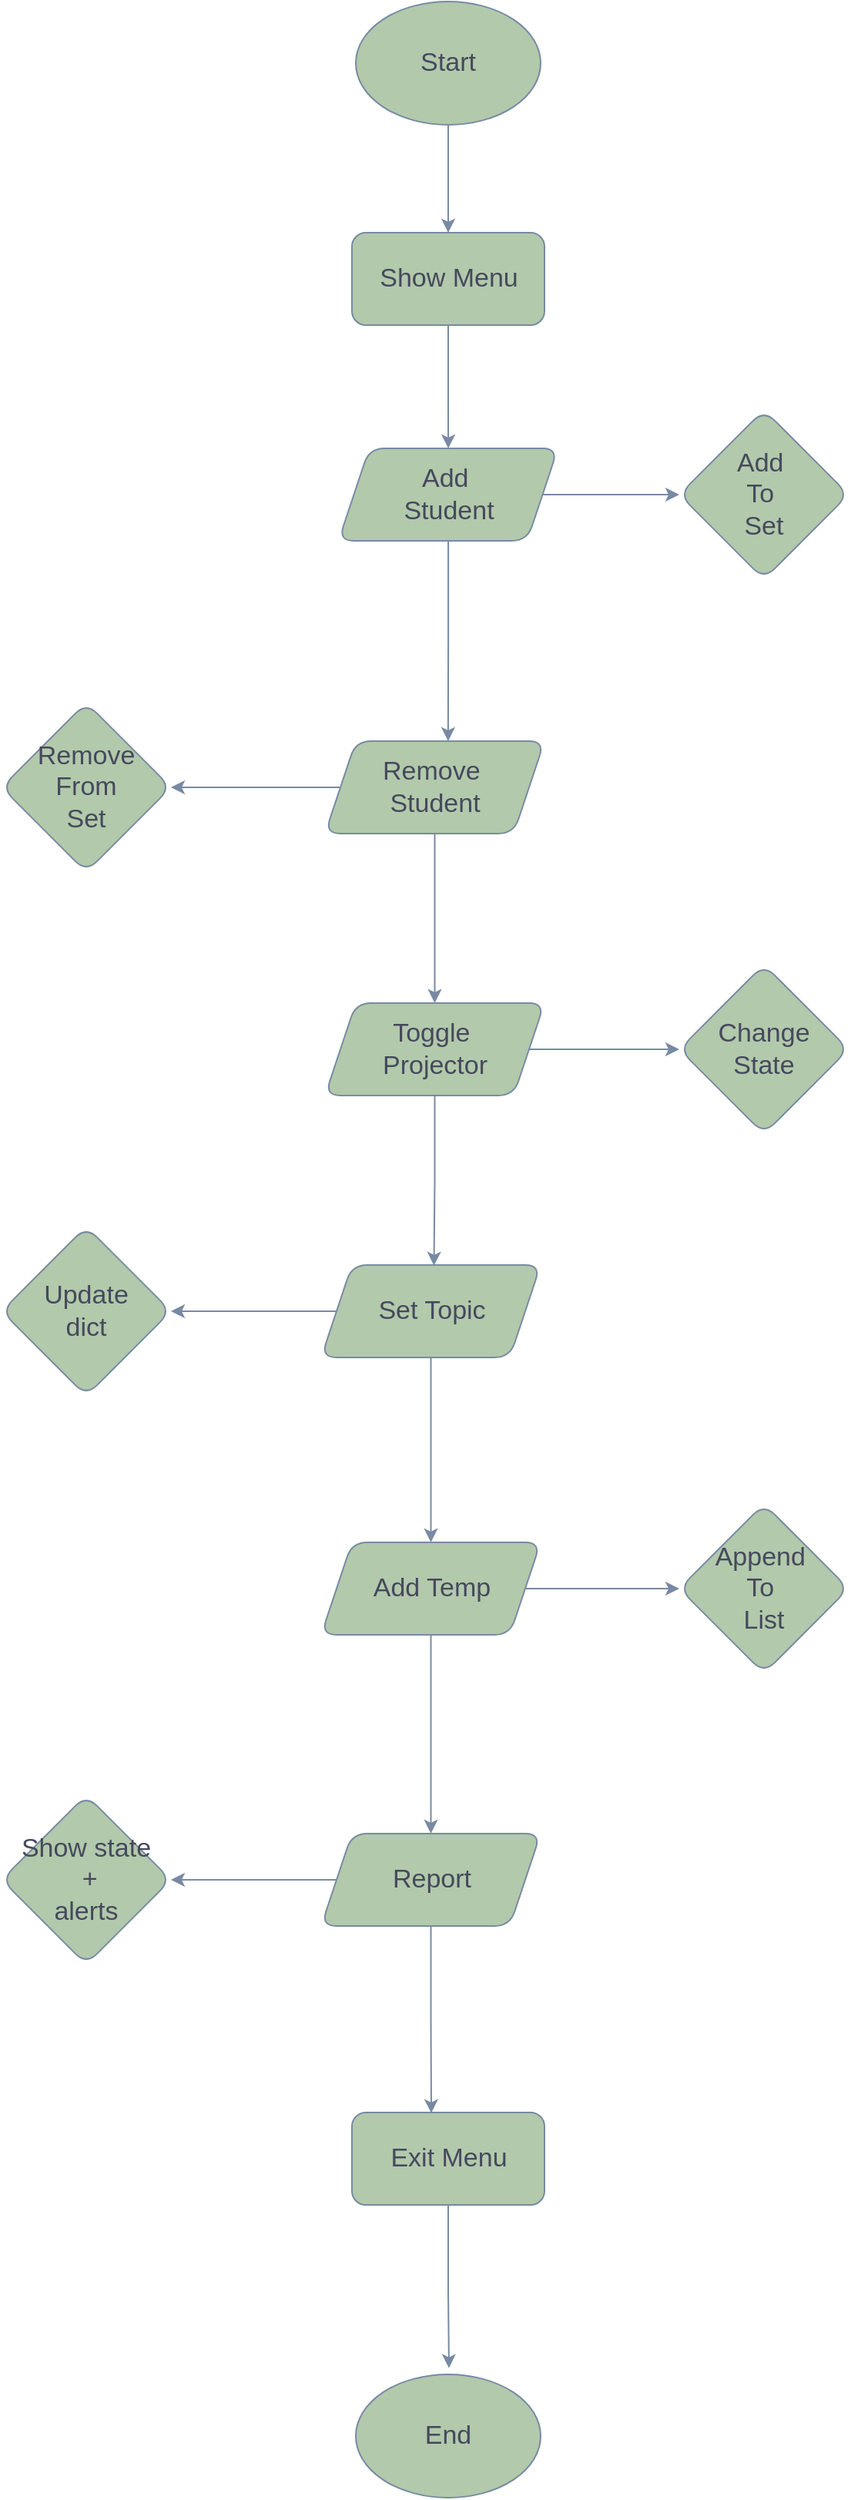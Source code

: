 <mxfile version="28.2.1">
  <diagram name="Page-1" id="NBl3DW-tStlRGd-z1Xpp">
    <mxGraphModel dx="2169" dy="2489" grid="1" gridSize="10" guides="1" tooltips="1" connect="1" arrows="1" fold="1" page="1" pageScale="1" pageWidth="827" pageHeight="1169" math="0" shadow="0">
      <root>
        <mxCell id="0" />
        <mxCell id="1" parent="0" />
        <mxCell id="XOH5qWPJD92o-700pRAV-13" value="" style="edgeStyle=orthogonalEdgeStyle;rounded=0;orthogonalLoop=1;jettySize=auto;html=1;fontSize=17;labelBackgroundColor=none;strokeColor=#788AA3;fontColor=default;" edge="1" parent="1" source="XOH5qWPJD92o-700pRAV-1" target="XOH5qWPJD92o-700pRAV-3">
          <mxGeometry relative="1" as="geometry" />
        </mxCell>
        <mxCell id="XOH5qWPJD92o-700pRAV-1" value="Start" style="ellipse;whiteSpace=wrap;html=1;fontSize=17;labelBackgroundColor=none;fillColor=#B2C9AB;strokeColor=#788AA3;fontColor=#46495D;" vertex="1" parent="1">
          <mxGeometry x="410" y="-20" width="120" height="80" as="geometry" />
        </mxCell>
        <mxCell id="XOH5qWPJD92o-700pRAV-2" value="End" style="ellipse;whiteSpace=wrap;html=1;fontSize=17;labelBackgroundColor=none;fillColor=#B2C9AB;strokeColor=#788AA3;fontColor=#46495D;" vertex="1" parent="1">
          <mxGeometry x="410" y="1520" width="120" height="80" as="geometry" />
        </mxCell>
        <mxCell id="XOH5qWPJD92o-700pRAV-14" value="" style="edgeStyle=orthogonalEdgeStyle;rounded=0;orthogonalLoop=1;jettySize=auto;html=1;fontSize=17;labelBackgroundColor=none;strokeColor=#788AA3;fontColor=default;" edge="1" parent="1" source="XOH5qWPJD92o-700pRAV-3" target="XOH5qWPJD92o-700pRAV-4">
          <mxGeometry relative="1" as="geometry" />
        </mxCell>
        <mxCell id="XOH5qWPJD92o-700pRAV-3" value="Show Menu" style="rounded=1;whiteSpace=wrap;html=1;fontSize=17;labelBackgroundColor=none;fillColor=#B2C9AB;strokeColor=#788AA3;fontColor=#46495D;" vertex="1" parent="1">
          <mxGeometry x="407.5" y="130" width="125" height="60" as="geometry" />
        </mxCell>
        <mxCell id="XOH5qWPJD92o-700pRAV-23" value="" style="edgeStyle=orthogonalEdgeStyle;rounded=0;orthogonalLoop=1;jettySize=auto;html=1;fontSize=17;labelBackgroundColor=none;strokeColor=#788AA3;fontColor=default;" edge="1" parent="1" source="XOH5qWPJD92o-700pRAV-4" target="XOH5qWPJD92o-700pRAV-6">
          <mxGeometry relative="1" as="geometry" />
        </mxCell>
        <mxCell id="XOH5qWPJD92o-700pRAV-4" value="Add&amp;nbsp;&lt;div&gt;Student&lt;/div&gt;" style="shape=parallelogram;perimeter=parallelogramPerimeter;whiteSpace=wrap;html=1;fixedSize=1;rounded=1;fontSize=17;labelBackgroundColor=none;fillColor=#B2C9AB;strokeColor=#788AA3;fontColor=#46495D;" vertex="1" parent="1">
          <mxGeometry x="398.75" y="270" width="142.5" height="60" as="geometry" />
        </mxCell>
        <mxCell id="XOH5qWPJD92o-700pRAV-6" value="Add&amp;nbsp;&lt;div&gt;To&amp;nbsp;&lt;div&gt;Set&lt;/div&gt;&lt;/div&gt;" style="rhombus;whiteSpace=wrap;html=1;rounded=1;fontSize=17;labelBackgroundColor=none;fillColor=#B2C9AB;strokeColor=#788AA3;fontColor=#46495D;" vertex="1" parent="1">
          <mxGeometry x="620" y="245" width="110" height="110" as="geometry" />
        </mxCell>
        <mxCell id="XOH5qWPJD92o-700pRAV-16" value="" style="edgeStyle=orthogonalEdgeStyle;rounded=0;orthogonalLoop=1;jettySize=auto;html=1;fontSize=17;labelBackgroundColor=none;strokeColor=#788AA3;fontColor=default;" edge="1" parent="1" source="XOH5qWPJD92o-700pRAV-7" target="XOH5qWPJD92o-700pRAV-11">
          <mxGeometry relative="1" as="geometry" />
        </mxCell>
        <mxCell id="XOH5qWPJD92o-700pRAV-30" value="" style="edgeStyle=orthogonalEdgeStyle;rounded=0;orthogonalLoop=1;jettySize=auto;html=1;fontSize=17;labelBackgroundColor=none;strokeColor=#788AA3;fontColor=default;" edge="1" parent="1" source="XOH5qWPJD92o-700pRAV-7" target="XOH5qWPJD92o-700pRAV-8">
          <mxGeometry relative="1" as="geometry" />
        </mxCell>
        <mxCell id="XOH5qWPJD92o-700pRAV-7" value="Remove&amp;nbsp;&lt;div&gt;Student&lt;/div&gt;" style="shape=parallelogram;perimeter=parallelogramPerimeter;whiteSpace=wrap;html=1;fixedSize=1;rounded=1;fontSize=17;labelBackgroundColor=none;fillColor=#B2C9AB;strokeColor=#788AA3;fontColor=#46495D;" vertex="1" parent="1">
          <mxGeometry x="390" y="460" width="142.5" height="60" as="geometry" />
        </mxCell>
        <mxCell id="XOH5qWPJD92o-700pRAV-8" value="Remove&lt;div&gt;From&lt;/div&gt;&lt;div&gt;Set&lt;/div&gt;" style="rhombus;whiteSpace=wrap;html=1;rounded=1;fontSize=17;labelBackgroundColor=none;fillColor=#B2C9AB;strokeColor=#788AA3;fontColor=#46495D;" vertex="1" parent="1">
          <mxGeometry x="180" y="435" width="110" height="110" as="geometry" />
        </mxCell>
        <mxCell id="XOH5qWPJD92o-700pRAV-31" value="" style="edgeStyle=orthogonalEdgeStyle;rounded=0;orthogonalLoop=1;jettySize=auto;html=1;fontSize=17;labelBackgroundColor=none;strokeColor=#788AA3;fontColor=default;" edge="1" parent="1" source="XOH5qWPJD92o-700pRAV-9" target="XOH5qWPJD92o-700pRAV-26">
          <mxGeometry relative="1" as="geometry" />
        </mxCell>
        <mxCell id="XOH5qWPJD92o-700pRAV-33" style="edgeStyle=orthogonalEdgeStyle;rounded=0;orthogonalLoop=1;jettySize=auto;html=1;entryX=0.5;entryY=0;entryDx=0;entryDy=0;fontSize=17;labelBackgroundColor=none;strokeColor=#788AA3;fontColor=default;" edge="1" parent="1" source="XOH5qWPJD92o-700pRAV-9" target="XOH5qWPJD92o-700pRAV-28">
          <mxGeometry relative="1" as="geometry" />
        </mxCell>
        <mxCell id="XOH5qWPJD92o-700pRAV-9" value="Set Topic" style="shape=parallelogram;perimeter=parallelogramPerimeter;whiteSpace=wrap;html=1;fixedSize=1;rounded=1;fontSize=17;labelBackgroundColor=none;fillColor=#B2C9AB;strokeColor=#788AA3;fontColor=#46495D;" vertex="1" parent="1">
          <mxGeometry x="387.5" y="800" width="142.5" height="60" as="geometry" />
        </mxCell>
        <mxCell id="XOH5qWPJD92o-700pRAV-10" value="Change&lt;div&gt;State&lt;/div&gt;" style="rhombus;whiteSpace=wrap;html=1;rounded=1;fontSize=17;labelBackgroundColor=none;fillColor=#B2C9AB;strokeColor=#788AA3;fontColor=#46495D;" vertex="1" parent="1">
          <mxGeometry x="620" y="605" width="110" height="110" as="geometry" />
        </mxCell>
        <mxCell id="XOH5qWPJD92o-700pRAV-25" value="" style="edgeStyle=orthogonalEdgeStyle;rounded=0;orthogonalLoop=1;jettySize=auto;html=1;fontSize=17;labelBackgroundColor=none;strokeColor=#788AA3;fontColor=default;" edge="1" parent="1" source="XOH5qWPJD92o-700pRAV-11" target="XOH5qWPJD92o-700pRAV-10">
          <mxGeometry relative="1" as="geometry" />
        </mxCell>
        <mxCell id="XOH5qWPJD92o-700pRAV-11" value="Toggle&amp;nbsp;&lt;div&gt;Projector&lt;/div&gt;" style="shape=parallelogram;perimeter=parallelogramPerimeter;whiteSpace=wrap;html=1;fixedSize=1;rounded=1;fontSize=17;labelBackgroundColor=none;fillColor=#B2C9AB;strokeColor=#788AA3;fontColor=#46495D;" vertex="1" parent="1">
          <mxGeometry x="390" y="630" width="142.5" height="60" as="geometry" />
        </mxCell>
        <mxCell id="XOH5qWPJD92o-700pRAV-15" style="edgeStyle=orthogonalEdgeStyle;rounded=0;orthogonalLoop=1;jettySize=auto;html=1;entryX=0.561;entryY=0;entryDx=0;entryDy=0;entryPerimeter=0;fontSize=17;labelBackgroundColor=none;strokeColor=#788AA3;fontColor=default;" edge="1" parent="1" source="XOH5qWPJD92o-700pRAV-4" target="XOH5qWPJD92o-700pRAV-7">
          <mxGeometry relative="1" as="geometry" />
        </mxCell>
        <mxCell id="XOH5qWPJD92o-700pRAV-22" style="edgeStyle=orthogonalEdgeStyle;rounded=0;orthogonalLoop=1;jettySize=auto;html=1;entryX=0.514;entryY=0.007;entryDx=0;entryDy=0;entryPerimeter=0;fontSize=17;labelBackgroundColor=none;strokeColor=#788AA3;fontColor=default;" edge="1" parent="1" source="XOH5qWPJD92o-700pRAV-11" target="XOH5qWPJD92o-700pRAV-9">
          <mxGeometry relative="1" as="geometry" />
        </mxCell>
        <mxCell id="XOH5qWPJD92o-700pRAV-26" value="Update&lt;div&gt;dict&lt;/div&gt;" style="rhombus;whiteSpace=wrap;html=1;rounded=1;fontSize=17;labelBackgroundColor=none;fillColor=#B2C9AB;strokeColor=#788AA3;fontColor=#46495D;" vertex="1" parent="1">
          <mxGeometry x="180" y="775" width="110" height="110" as="geometry" />
        </mxCell>
        <mxCell id="XOH5qWPJD92o-700pRAV-34" value="" style="edgeStyle=orthogonalEdgeStyle;rounded=0;orthogonalLoop=1;jettySize=auto;html=1;fontSize=17;labelBackgroundColor=none;strokeColor=#788AA3;fontColor=default;" edge="1" parent="1" source="XOH5qWPJD92o-700pRAV-28" target="XOH5qWPJD92o-700pRAV-29">
          <mxGeometry relative="1" as="geometry" />
        </mxCell>
        <mxCell id="XOH5qWPJD92o-700pRAV-41" style="edgeStyle=orthogonalEdgeStyle;rounded=0;orthogonalLoop=1;jettySize=auto;html=1;entryX=0.5;entryY=0;entryDx=0;entryDy=0;fontSize=17;labelBackgroundColor=none;strokeColor=#788AA3;fontColor=default;" edge="1" parent="1" source="XOH5qWPJD92o-700pRAV-28" target="XOH5qWPJD92o-700pRAV-35">
          <mxGeometry relative="1" as="geometry" />
        </mxCell>
        <mxCell id="XOH5qWPJD92o-700pRAV-28" value="Add Temp" style="shape=parallelogram;perimeter=parallelogramPerimeter;whiteSpace=wrap;html=1;fixedSize=1;rounded=1;fontSize=17;labelBackgroundColor=none;fillColor=#B2C9AB;strokeColor=#788AA3;fontColor=#46495D;" vertex="1" parent="1">
          <mxGeometry x="387.5" y="980" width="142.5" height="60" as="geometry" />
        </mxCell>
        <mxCell id="XOH5qWPJD92o-700pRAV-29" value="Append&amp;nbsp;&lt;div&gt;To&amp;nbsp;&lt;/div&gt;&lt;div&gt;List&lt;/div&gt;" style="rhombus;whiteSpace=wrap;html=1;rounded=1;fontSize=17;labelBackgroundColor=none;fillColor=#B2C9AB;strokeColor=#788AA3;fontColor=#46495D;" vertex="1" parent="1">
          <mxGeometry x="620" y="955" width="110" height="110" as="geometry" />
        </mxCell>
        <mxCell id="XOH5qWPJD92o-700pRAV-37" value="" style="edgeStyle=orthogonalEdgeStyle;rounded=0;orthogonalLoop=1;jettySize=auto;html=1;fontSize=17;labelBackgroundColor=none;strokeColor=#788AA3;fontColor=default;" edge="1" parent="1" source="XOH5qWPJD92o-700pRAV-35" target="XOH5qWPJD92o-700pRAV-36">
          <mxGeometry relative="1" as="geometry" />
        </mxCell>
        <mxCell id="XOH5qWPJD92o-700pRAV-35" value="Report" style="shape=parallelogram;perimeter=parallelogramPerimeter;whiteSpace=wrap;html=1;fixedSize=1;rounded=1;fontSize=17;labelBackgroundColor=none;fillColor=#B2C9AB;strokeColor=#788AA3;fontColor=#46495D;" vertex="1" parent="1">
          <mxGeometry x="387.5" y="1169" width="142.5" height="60" as="geometry" />
        </mxCell>
        <mxCell id="XOH5qWPJD92o-700pRAV-36" value="Show state&lt;div&gt;&amp;nbsp;+&lt;/div&gt;&lt;div&gt;alerts&lt;/div&gt;" style="rhombus;whiteSpace=wrap;html=1;rounded=1;fontSize=17;labelBackgroundColor=none;fillColor=#B2C9AB;strokeColor=#788AA3;fontColor=#46495D;" vertex="1" parent="1">
          <mxGeometry x="180" y="1144" width="110" height="110" as="geometry" />
        </mxCell>
        <mxCell id="XOH5qWPJD92o-700pRAV-38" value="Exit Menu" style="rounded=1;whiteSpace=wrap;html=1;fontSize=17;labelBackgroundColor=none;fillColor=#B2C9AB;strokeColor=#788AA3;fontColor=#46495D;" vertex="1" parent="1">
          <mxGeometry x="407.5" y="1350" width="125" height="60" as="geometry" />
        </mxCell>
        <mxCell id="XOH5qWPJD92o-700pRAV-42" style="edgeStyle=orthogonalEdgeStyle;rounded=0;orthogonalLoop=1;jettySize=auto;html=1;entryX=0.412;entryY=0.007;entryDx=0;entryDy=0;entryPerimeter=0;fontSize=17;labelBackgroundColor=none;strokeColor=#788AA3;fontColor=default;" edge="1" parent="1" source="XOH5qWPJD92o-700pRAV-35" target="XOH5qWPJD92o-700pRAV-38">
          <mxGeometry relative="1" as="geometry" />
        </mxCell>
        <mxCell id="XOH5qWPJD92o-700pRAV-44" style="edgeStyle=orthogonalEdgeStyle;rounded=0;orthogonalLoop=1;jettySize=auto;html=1;entryX=0.504;entryY=-0.052;entryDx=0;entryDy=0;entryPerimeter=0;fontSize=17;labelBackgroundColor=none;strokeColor=#788AA3;fontColor=default;" edge="1" parent="1" source="XOH5qWPJD92o-700pRAV-38" target="XOH5qWPJD92o-700pRAV-2">
          <mxGeometry relative="1" as="geometry" />
        </mxCell>
      </root>
    </mxGraphModel>
  </diagram>
</mxfile>
